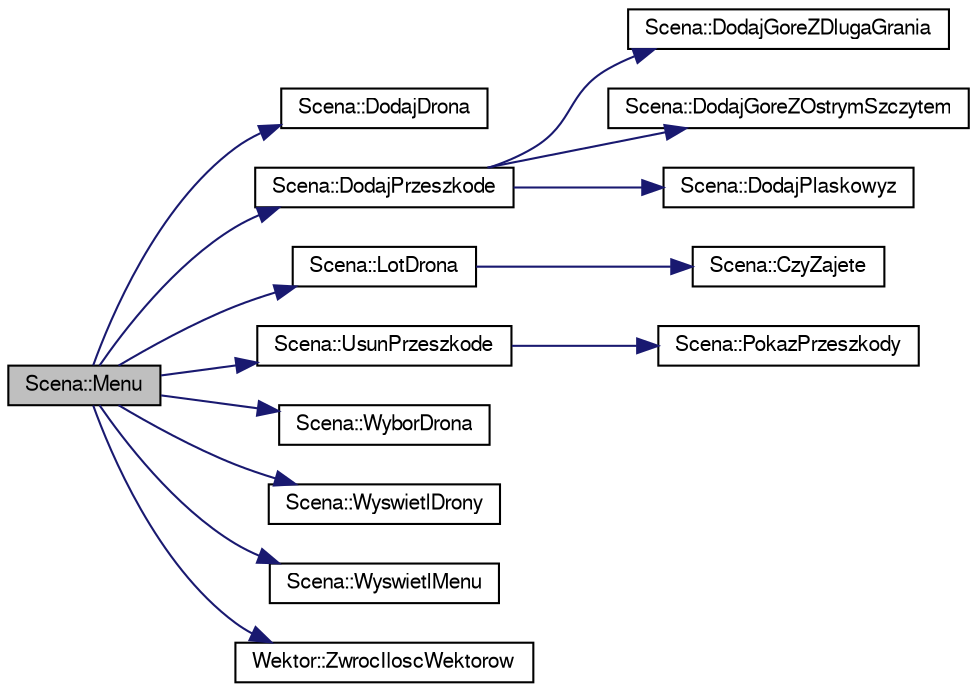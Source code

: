 digraph "Scena::Menu"
{
 // LATEX_PDF_SIZE
  edge [fontname="FreeSans",fontsize="10",labelfontname="FreeSans",labelfontsize="10"];
  node [fontname="FreeSans",fontsize="10",shape=record];
  rankdir="LR";
  Node1 [label="Scena::Menu",height=0.2,width=0.4,color="black", fillcolor="grey75", style="filled", fontcolor="black",tooltip="Metody obslugujace dzialanie sceny."];
  Node1 -> Node2 [color="midnightblue",fontsize="10",style="solid",fontname="FreeSans"];
  Node2 [label="Scena::DodajDrona",height=0.2,width=0.4,color="black", fillcolor="white", style="filled",URL="$a00162.html#ac4877c70e5361e3cba1ea25ea2e48663",tooltip="Metoda Dodajaca drona."];
  Node1 -> Node3 [color="midnightblue",fontsize="10",style="solid",fontname="FreeSans"];
  Node3 [label="Scena::DodajPrzeszkode",height=0.2,width=0.4,color="black", fillcolor="white", style="filled",URL="$a00162.html#a6faca9a9cb055f76ea492826cf77cbe4",tooltip="Metoda pozwalajaca dodanie nowej przeszkody do listy sceny."];
  Node3 -> Node4 [color="midnightblue",fontsize="10",style="solid",fontname="FreeSans"];
  Node4 [label="Scena::DodajGoreZDlugaGrania",height=0.2,width=0.4,color="black", fillcolor="white", style="filled",URL="$a00162.html#ab40952b8aec13ed7d6d340b32f219e7a",tooltip="Metody dodajace przeszkody."];
  Node3 -> Node5 [color="midnightblue",fontsize="10",style="solid",fontname="FreeSans"];
  Node5 [label="Scena::DodajGoreZOstrymSzczytem",height=0.2,width=0.4,color="black", fillcolor="white", style="filled",URL="$a00162.html#a4be9ff121b9dc9fe1ce0707fea9d44b4",tooltip="Metoda Dodajaca gore z ostrym szczytem do sceny."];
  Node3 -> Node6 [color="midnightblue",fontsize="10",style="solid",fontname="FreeSans"];
  Node6 [label="Scena::DodajPlaskowyz",height=0.2,width=0.4,color="black", fillcolor="white", style="filled",URL="$a00162.html#ae72678ebd84f521a70ecfc59fdf0ca68",tooltip="Metoda Dodajaca Plaskowyz do sceny."];
  Node1 -> Node7 [color="midnightblue",fontsize="10",style="solid",fontname="FreeSans"];
  Node7 [label="Scena::LotDrona",height=0.2,width=0.4,color="black", fillcolor="white", style="filled",URL="$a00162.html#a436531fb0912fd07d0c0ab08418cb3f9",tooltip="Metody animujace lot drona."];
  Node7 -> Node8 [color="midnightblue",fontsize="10",style="solid",fontname="FreeSans"];
  Node8 [label="Scena::CzyZajete",height=0.2,width=0.4,color="black", fillcolor="white", style="filled",URL="$a00162.html#a95fb76862b8cc8e17ff4ef8e93123a20",tooltip="!"];
  Node1 -> Node9 [color="midnightblue",fontsize="10",style="solid",fontname="FreeSans"];
  Node9 [label="Scena::UsunPrzeszkode",height=0.2,width=0.4,color="black", fillcolor="white", style="filled",URL="$a00162.html#a524ac639a8470d7552dbcb2d7ec19387",tooltip="Metoda umozliwiajaca usuniecie danej przeszkody ze sceny."];
  Node9 -> Node10 [color="midnightblue",fontsize="10",style="solid",fontname="FreeSans"];
  Node10 [label="Scena::PokazPrzeszkody",height=0.2,width=0.4,color="black", fillcolor="white", style="filled",URL="$a00162.html#a0e67fffddcdc291ba6234949caa173a0",tooltip="Metody usuwajace przeszkody."];
  Node1 -> Node11 [color="midnightblue",fontsize="10",style="solid",fontname="FreeSans"];
  Node11 [label="Scena::WyborDrona",height=0.2,width=0.4,color="black", fillcolor="white", style="filled",URL="$a00162.html#a93c4b60ab40bdb5a9247add7fb487155",tooltip="Metoda pozwalajaca na wybor drona."];
  Node1 -> Node12 [color="midnightblue",fontsize="10",style="solid",fontname="FreeSans"];
  Node12 [label="Scena::WyswietlDrony",height=0.2,width=0.4,color="black", fillcolor="white", style="filled",URL="$a00162.html#ac9f1a3bce32dd78653ab68b2d2ef2669",tooltip=" "];
  Node1 -> Node13 [color="midnightblue",fontsize="10",style="solid",fontname="FreeSans"];
  Node13 [label="Scena::WyswietlMenu",height=0.2,width=0.4,color="black", fillcolor="white", style="filled",URL="$a00162.html#ab4c786d9def8a483b9873c27b5bd7f13",tooltip="Metoda wyswietlajaca menu programu."];
  Node1 -> Node14 [color="midnightblue",fontsize="10",style="solid",fontname="FreeSans"];
  Node14 [label="Wektor::ZwrocIloscWektorow",height=0.2,width=0.4,color="black", fillcolor="white", style="filled",URL="$a00170.html#aca086c1c63c38e4749c86674d655e737",tooltip="Metody zwracajace ilosc obiektow."];
}
